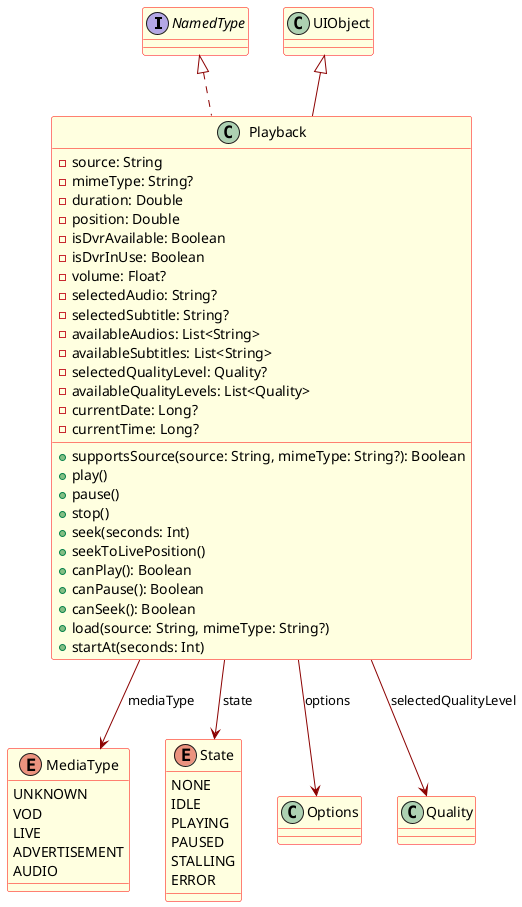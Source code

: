 @startuml PlaybackClassDiagram

skinparam class {
    BackgroundColor LightYellow
    BorderColor Red
    ArrowColor DarkRed
    FontColor Black
}

interface NamedType
class UIObject

class Playback {
    - source: String
    - mimeType: String?
    - duration: Double
    - position: Double
    - isDvrAvailable: Boolean
    - isDvrInUse: Boolean
    - volume: Float?
    - selectedAudio: String?
    - selectedSubtitle: String?
    - availableAudios: List<String>
    - availableSubtitles: List<String>
    - selectedQualityLevel: Quality?
    - availableQualityLevels: List<Quality>
    - currentDate: Long?
    - currentTime: Long?

    + supportsSource(source: String, mimeType: String?): Boolean
    + play()
    + pause()
    + stop()
    + seek(seconds: Int)
    + seekToLivePosition()
    + canPlay(): Boolean
    + canPause(): Boolean
    + canSeek(): Boolean
    + load(source: String, mimeType: String?)
    + startAt(seconds: Int)
}

enum MediaType {
    UNKNOWN
    VOD
    LIVE
    ADVERTISEMENT
    AUDIO
}

enum State {
    NONE
    IDLE
    PLAYING
    PAUSED
    STALLING
    ERROR
}

class Options
class Quality

NamedType <|.. Playback
UIObject <|-- Playback

Playback --> MediaType : mediaType
Playback --> State : state
Playback --> Options : options
Playback --> Quality : selectedQualityLevel

@enduml
